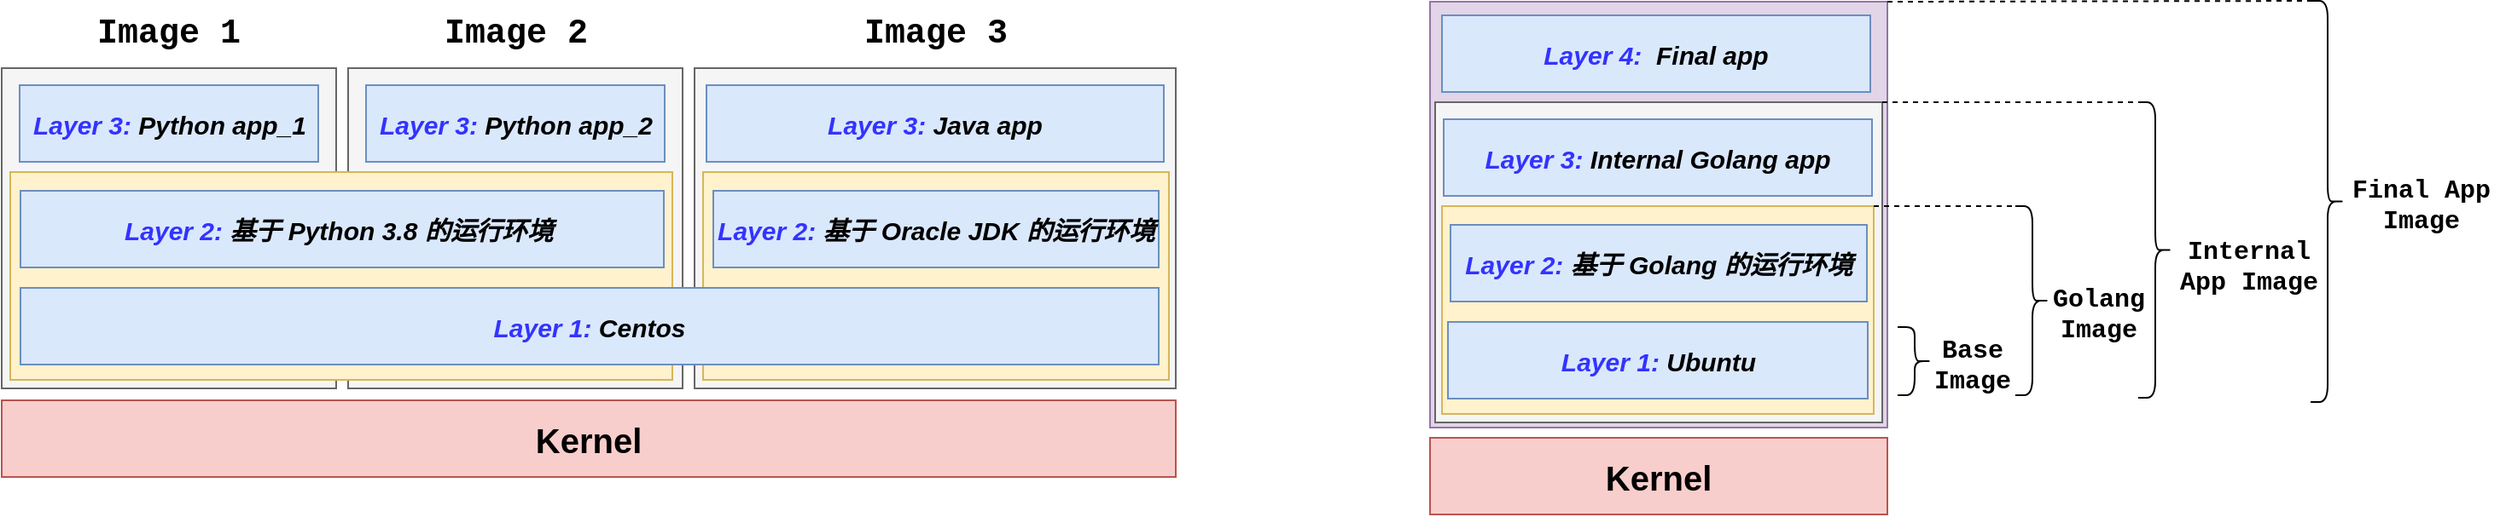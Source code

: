 <mxfile version="14.4.3" type="device"><diagram id="_b9PkgSxl4sWzMpPnksg" name="第 1 页"><mxGraphModel dx="1506" dy="827" grid="0" gridSize="10" guides="1" tooltips="1" connect="1" arrows="1" fold="1" page="0" pageScale="1" pageWidth="827" pageHeight="1169" math="0" shadow="0"><root><mxCell id="0"/><mxCell id="1" parent="0"/><mxCell id="eBCRlDxfOz_wK7dbPITc-26" value="" style="rounded=0;whiteSpace=wrap;html=1;fillColor=#e1d5e7;strokeColor=#9673a6;" vertex="1" parent="1"><mxGeometry x="750" y="165" width="268" height="250" as="geometry"/></mxCell><mxCell id="eBCRlDxfOz_wK7dbPITc-22" value="" style="rounded=0;whiteSpace=wrap;html=1;fillColor=#f5f5f5;strokeColor=#666666;fontColor=#333333;" vertex="1" parent="1"><mxGeometry x="753" y="224" width="262" height="188" as="geometry"/></mxCell><mxCell id="eBCRlDxfOz_wK7dbPITc-23" value="" style="rounded=0;whiteSpace=wrap;html=1;fillColor=#fff2cc;strokeColor=#d6b656;" vertex="1" parent="1"><mxGeometry x="757" y="285" width="253" height="122" as="geometry"/></mxCell><mxCell id="eBCRlDxfOz_wK7dbPITc-16" value="" style="rounded=0;whiteSpace=wrap;html=1;fillColor=#f5f5f5;strokeColor=#666666;fontColor=#333333;" vertex="1" parent="1"><mxGeometry x="116" y="204" width="196" height="188" as="geometry"/></mxCell><mxCell id="eBCRlDxfOz_wK7dbPITc-19" value="&lt;b&gt;&lt;font style=&quot;font-size: 15px&quot;&gt;&lt;i&gt;&lt;font color=&quot;#3333ff&quot;&gt;Layer 3:&amp;nbsp;&lt;/font&gt;&lt;/i&gt;&lt;/font&gt;&lt;/b&gt;&lt;b&gt;&lt;font style=&quot;font-size: 15px&quot;&gt;&lt;i&gt;Python app_2&lt;/i&gt;&lt;/font&gt;&lt;/b&gt;" style="rounded=0;whiteSpace=wrap;html=1;fillColor=#dae8fc;strokeColor=#6c8ebf;" vertex="1" parent="1"><mxGeometry x="126.5" y="214" width="175" height="45" as="geometry"/></mxCell><mxCell id="eBCRlDxfOz_wK7dbPITc-15" value="" style="rounded=0;whiteSpace=wrap;html=1;fillColor=#f5f5f5;strokeColor=#666666;fontColor=#333333;" vertex="1" parent="1"><mxGeometry x="319" y="204" width="282" height="188" as="geometry"/></mxCell><mxCell id="eBCRlDxfOz_wK7dbPITc-12" value="" style="rounded=0;whiteSpace=wrap;html=1;fillColor=#fff2cc;strokeColor=#d6b656;" vertex="1" parent="1"><mxGeometry x="324" y="265" width="273" height="122" as="geometry"/></mxCell><mxCell id="eBCRlDxfOz_wK7dbPITc-13" value="&lt;b&gt;&lt;font style=&quot;font-size: 15px&quot;&gt;&lt;i&gt;&lt;font color=&quot;#3333ff&quot;&gt;Layer 2:&amp;nbsp;&lt;/font&gt;&lt;/i&gt;&lt;/font&gt;&lt;/b&gt;&lt;span style=&quot;font-size: 15px&quot;&gt;&lt;b&gt;&lt;i&gt;基于 Oracle JDK 的运行环境&lt;/i&gt;&lt;/b&gt;&lt;/span&gt;" style="rounded=0;whiteSpace=wrap;html=1;fillColor=#dae8fc;strokeColor=#6c8ebf;" vertex="1" parent="1"><mxGeometry x="330" y="276" width="261" height="45" as="geometry"/></mxCell><mxCell id="eBCRlDxfOz_wK7dbPITc-14" value="&lt;b&gt;&lt;font style=&quot;font-size: 15px&quot;&gt;&lt;i&gt;&lt;font color=&quot;#3333ff&quot;&gt;Layer 3:&amp;nbsp;&lt;/font&gt;&lt;/i&gt;&lt;/font&gt;&lt;/b&gt;&lt;b&gt;&lt;font style=&quot;font-size: 15px&quot;&gt;&lt;i&gt;Java app&lt;/i&gt;&lt;/font&gt;&lt;/b&gt;" style="rounded=0;whiteSpace=wrap;html=1;fillColor=#dae8fc;strokeColor=#6c8ebf;" vertex="1" parent="1"><mxGeometry x="326" y="214" width="268" height="45" as="geometry"/></mxCell><mxCell id="eBCRlDxfOz_wK7dbPITc-10" value="" style="rounded=0;whiteSpace=wrap;html=1;fillColor=#f5f5f5;strokeColor=#666666;fontColor=#333333;" vertex="1" parent="1"><mxGeometry x="-87" y="204" width="196" height="188" as="geometry"/></mxCell><mxCell id="eBCRlDxfOz_wK7dbPITc-9" value="" style="rounded=0;whiteSpace=wrap;html=1;fillColor=#fff2cc;strokeColor=#d6b656;" vertex="1" parent="1"><mxGeometry x="-82" y="265" width="388" height="122" as="geometry"/></mxCell><mxCell id="eBCRlDxfOz_wK7dbPITc-1" value="&lt;b&gt;&lt;font style=&quot;font-size: 20px&quot;&gt;Kernel&lt;/font&gt;&lt;/b&gt;" style="rounded=0;whiteSpace=wrap;html=1;fillColor=#f8cecc;strokeColor=#b85450;" vertex="1" parent="1"><mxGeometry x="-87" y="399" width="688" height="45" as="geometry"/></mxCell><mxCell id="eBCRlDxfOz_wK7dbPITc-4" value="&lt;b&gt;&lt;font style=&quot;font-size: 15px&quot;&gt;&lt;i&gt;&lt;font color=&quot;#3333ff&quot;&gt;Layer 1:&lt;/font&gt; Centos&lt;/i&gt;&lt;/font&gt;&lt;/b&gt;" style="rounded=0;whiteSpace=wrap;html=1;fillColor=#dae8fc;strokeColor=#6c8ebf;" vertex="1" parent="1"><mxGeometry x="-76" y="333" width="667" height="45" as="geometry"/></mxCell><mxCell id="eBCRlDxfOz_wK7dbPITc-5" value="&lt;b&gt;&lt;font style=&quot;font-size: 15px&quot;&gt;&lt;i&gt;&lt;font color=&quot;#3333ff&quot;&gt;Layer 1: &lt;/font&gt;Ubuntu&lt;/i&gt;&lt;/font&gt;&lt;/b&gt;" style="rounded=0;whiteSpace=wrap;html=1;fillColor=#dae8fc;strokeColor=#6c8ebf;" vertex="1" parent="1"><mxGeometry x="760.5" y="353" width="246" height="45" as="geometry"/></mxCell><mxCell id="eBCRlDxfOz_wK7dbPITc-6" value="&lt;b&gt;&lt;font style=&quot;font-size: 15px&quot;&gt;&lt;i&gt;&lt;font color=&quot;#3333ff&quot;&gt;Layer 2:&amp;nbsp;&lt;/font&gt;&lt;/i&gt;&lt;/font&gt;&lt;/b&gt;&lt;b&gt;&lt;font style=&quot;font-size: 15px&quot;&gt;&lt;i&gt;基于 Python 3.8 的运行环境&amp;nbsp;&lt;/i&gt;&lt;/font&gt;&lt;/b&gt;" style="rounded=0;whiteSpace=wrap;html=1;fillColor=#dae8fc;strokeColor=#6c8ebf;" vertex="1" parent="1"><mxGeometry x="-76" y="276" width="377" height="45" as="geometry"/></mxCell><mxCell id="eBCRlDxfOz_wK7dbPITc-11" value="&lt;b&gt;&lt;font style=&quot;font-size: 15px&quot;&gt;&lt;i&gt;&lt;font color=&quot;#3333ff&quot;&gt;Layer 3:&amp;nbsp;&lt;/font&gt;&lt;/i&gt;&lt;/font&gt;&lt;/b&gt;&lt;b&gt;&lt;font style=&quot;font-size: 15px&quot;&gt;&lt;i&gt;Python app_1&lt;/i&gt;&lt;/font&gt;&lt;/b&gt;" style="rounded=0;whiteSpace=wrap;html=1;fillColor=#dae8fc;strokeColor=#6c8ebf;" vertex="1" parent="1"><mxGeometry x="-76.5" y="214" width="175" height="45" as="geometry"/></mxCell><mxCell id="eBCRlDxfOz_wK7dbPITc-24" value="&lt;b&gt;&lt;font style=&quot;font-size: 15px&quot;&gt;&lt;i&gt;&lt;font color=&quot;#3333ff&quot;&gt;Layer 2: &lt;/font&gt;基于 Golang 的运行环境&lt;/i&gt;&lt;/font&gt;&lt;/b&gt;" style="rounded=0;whiteSpace=wrap;html=1;fillColor=#dae8fc;strokeColor=#6c8ebf;" vertex="1" parent="1"><mxGeometry x="762" y="296" width="244" height="45" as="geometry"/></mxCell><mxCell id="eBCRlDxfOz_wK7dbPITc-25" value="&lt;b&gt;&lt;font style=&quot;font-size: 15px&quot;&gt;&lt;i&gt;&lt;font color=&quot;#3333ff&quot;&gt;Layer 3: &lt;/font&gt;Internal&lt;font color=&quot;#3333ff&quot;&gt;&amp;nbsp;&lt;/font&gt;Golang&lt;/i&gt;&lt;/font&gt;&lt;/b&gt;&lt;b&gt;&lt;font style=&quot;font-size: 15px&quot;&gt;&lt;i&gt;&amp;nbsp;app&lt;/i&gt;&lt;/font&gt;&lt;/b&gt;" style="rounded=0;whiteSpace=wrap;html=1;fillColor=#dae8fc;strokeColor=#6c8ebf;" vertex="1" parent="1"><mxGeometry x="758" y="234" width="251" height="45" as="geometry"/></mxCell><mxCell id="eBCRlDxfOz_wK7dbPITc-27" value="&lt;b&gt;&lt;font style=&quot;font-size: 15px&quot;&gt;&lt;i&gt;&lt;font color=&quot;#3333ff&quot;&gt;Layer 4: &lt;/font&gt;&lt;/i&gt;&lt;/font&gt;&lt;/b&gt;&lt;b&gt;&lt;font style=&quot;font-size: 15px&quot;&gt;&lt;i&gt;&amp;nbsp;Final app&lt;/i&gt;&lt;/font&gt;&lt;/b&gt;" style="rounded=0;whiteSpace=wrap;html=1;fillColor=#dae8fc;strokeColor=#6c8ebf;" vertex="1" parent="1"><mxGeometry x="757" y="173" width="251" height="45" as="geometry"/></mxCell><mxCell id="eBCRlDxfOz_wK7dbPITc-28" value="" style="shape=curlyBracket;whiteSpace=wrap;html=1;rounded=1;rotation=-180;" vertex="1" parent="1"><mxGeometry x="1024" y="356" width="20" height="40" as="geometry"/></mxCell><mxCell id="eBCRlDxfOz_wK7dbPITc-29" value="" style="shape=curlyBracket;whiteSpace=wrap;html=1;rounded=1;rotation=-180;size=0.5;" vertex="1" parent="1"><mxGeometry x="1093" y="285" width="20" height="111" as="geometry"/></mxCell><mxCell id="eBCRlDxfOz_wK7dbPITc-30" value="&lt;font face=&quot;Courier New&quot; size=&quot;1&quot;&gt;&lt;b style=&quot;font-size: 15px&quot;&gt;Base Image&lt;/b&gt;&lt;/font&gt;" style="text;html=1;strokeColor=none;fillColor=none;align=center;verticalAlign=middle;whiteSpace=wrap;rounded=0;rotation=0;" vertex="1" parent="1"><mxGeometry x="1023" y="368.5" width="90" height="20" as="geometry"/></mxCell><mxCell id="eBCRlDxfOz_wK7dbPITc-31" value="&lt;font face=&quot;Courier New&quot; size=&quot;1&quot;&gt;&lt;b style=&quot;font-size: 15px&quot;&gt;Golang Image&lt;/b&gt;&lt;/font&gt;" style="text;html=1;strokeColor=none;fillColor=none;align=center;verticalAlign=middle;whiteSpace=wrap;rounded=0;rotation=0;" vertex="1" parent="1"><mxGeometry x="1097" y="339" width="90" height="20" as="geometry"/></mxCell><mxCell id="eBCRlDxfOz_wK7dbPITc-35" value="" style="shape=curlyBracket;whiteSpace=wrap;html=1;rounded=1;rotation=-180;size=0.5;" vertex="1" parent="1"><mxGeometry x="1165" y="224" width="20" height="173.5" as="geometry"/></mxCell><mxCell id="eBCRlDxfOz_wK7dbPITc-36" value="" style="endArrow=none;html=1;entryX=0.75;entryY=1;entryDx=0;entryDy=0;exitX=1;exitY=0;exitDx=0;exitDy=0;dashed=1;" edge="1" parent="1" source="eBCRlDxfOz_wK7dbPITc-23" target="eBCRlDxfOz_wK7dbPITc-29"><mxGeometry width="50" height="50" relative="1" as="geometry"><mxPoint x="805" y="257" as="sourcePoint"/><mxPoint x="855" y="207" as="targetPoint"/></mxGeometry></mxCell><mxCell id="eBCRlDxfOz_wK7dbPITc-37" value="" style="endArrow=none;html=1;entryX=0.75;entryY=1;entryDx=0;entryDy=0;exitX=1;exitY=0;exitDx=0;exitDy=0;dashed=1;" edge="1" parent="1" source="eBCRlDxfOz_wK7dbPITc-22" target="eBCRlDxfOz_wK7dbPITc-35"><mxGeometry width="50" height="50" relative="1" as="geometry"><mxPoint x="1016" y="306" as="sourcePoint"/><mxPoint x="1108" y="306" as="targetPoint"/></mxGeometry></mxCell><mxCell id="eBCRlDxfOz_wK7dbPITc-38" value="&lt;font face=&quot;Courier New&quot; size=&quot;1&quot;&gt;&lt;b style=&quot;font-size: 15px&quot;&gt;Internal App Image&lt;/b&gt;&lt;/font&gt;" style="text;html=1;strokeColor=none;fillColor=none;align=center;verticalAlign=middle;whiteSpace=wrap;rounded=0;rotation=0;" vertex="1" parent="1"><mxGeometry x="1185" y="311" width="90" height="20" as="geometry"/></mxCell><mxCell id="eBCRlDxfOz_wK7dbPITc-39" value="" style="shape=curlyBracket;whiteSpace=wrap;html=1;rounded=1;rotation=-180;size=0.5;" vertex="1" parent="1"><mxGeometry x="1266" y="164.5" width="20" height="235.5" as="geometry"/></mxCell><mxCell id="eBCRlDxfOz_wK7dbPITc-40" value="" style="endArrow=none;html=1;entryX=0.75;entryY=1;entryDx=0;entryDy=0;exitX=1;exitY=0;exitDx=0;exitDy=0;dashed=1;" edge="1" parent="1" source="eBCRlDxfOz_wK7dbPITc-26" target="eBCRlDxfOz_wK7dbPITc-39"><mxGeometry width="50" height="50" relative="1" as="geometry"><mxPoint x="1019" y="244" as="sourcePoint"/><mxPoint x="1180" y="242.5" as="targetPoint"/></mxGeometry></mxCell><mxCell id="eBCRlDxfOz_wK7dbPITc-42" value="&lt;b&gt;&lt;font style=&quot;font-size: 20px&quot;&gt;Kernel&lt;/font&gt;&lt;/b&gt;" style="rounded=0;whiteSpace=wrap;html=1;fillColor=#f8cecc;strokeColor=#b85450;" vertex="1" parent="1"><mxGeometry x="750" y="421" width="268" height="45" as="geometry"/></mxCell><mxCell id="eBCRlDxfOz_wK7dbPITc-44" value="&lt;font face=&quot;Courier New&quot; size=&quot;1&quot;&gt;&lt;b style=&quot;font-size: 15px&quot;&gt;Final App Image&lt;/b&gt;&lt;/font&gt;" style="text;html=1;strokeColor=none;fillColor=none;align=center;verticalAlign=middle;whiteSpace=wrap;rounded=0;rotation=0;" vertex="1" parent="1"><mxGeometry x="1286" y="274.5" width="90" height="20" as="geometry"/></mxCell><mxCell id="eBCRlDxfOz_wK7dbPITc-45" value="&lt;b&gt;&lt;font style=&quot;font-size: 20px&quot;&gt;Image 1&lt;/font&gt;&lt;/b&gt;" style="text;html=1;strokeColor=none;fillColor=none;align=center;verticalAlign=middle;whiteSpace=wrap;rounded=0;fontFamily=Courier New;" vertex="1" parent="1"><mxGeometry x="-36.75" y="173" width="95.5" height="20" as="geometry"/></mxCell><mxCell id="eBCRlDxfOz_wK7dbPITc-46" value="&lt;b&gt;&lt;font style=&quot;font-size: 20px&quot;&gt;Image 2&lt;/font&gt;&lt;/b&gt;" style="text;html=1;strokeColor=none;fillColor=none;align=center;verticalAlign=middle;whiteSpace=wrap;rounded=0;fontFamily=Courier New;" vertex="1" parent="1"><mxGeometry x="168.5" y="173" width="91" height="20" as="geometry"/></mxCell><mxCell id="eBCRlDxfOz_wK7dbPITc-47" value="&lt;b&gt;&lt;font style=&quot;font-size: 20px&quot;&gt;Image 3&lt;/font&gt;&lt;/b&gt;" style="text;html=1;strokeColor=none;fillColor=none;align=center;verticalAlign=middle;whiteSpace=wrap;rounded=0;fontFamily=Courier New;" vertex="1" parent="1"><mxGeometry x="413.75" y="173" width="92.5" height="20" as="geometry"/></mxCell></root></mxGraphModel></diagram></mxfile>